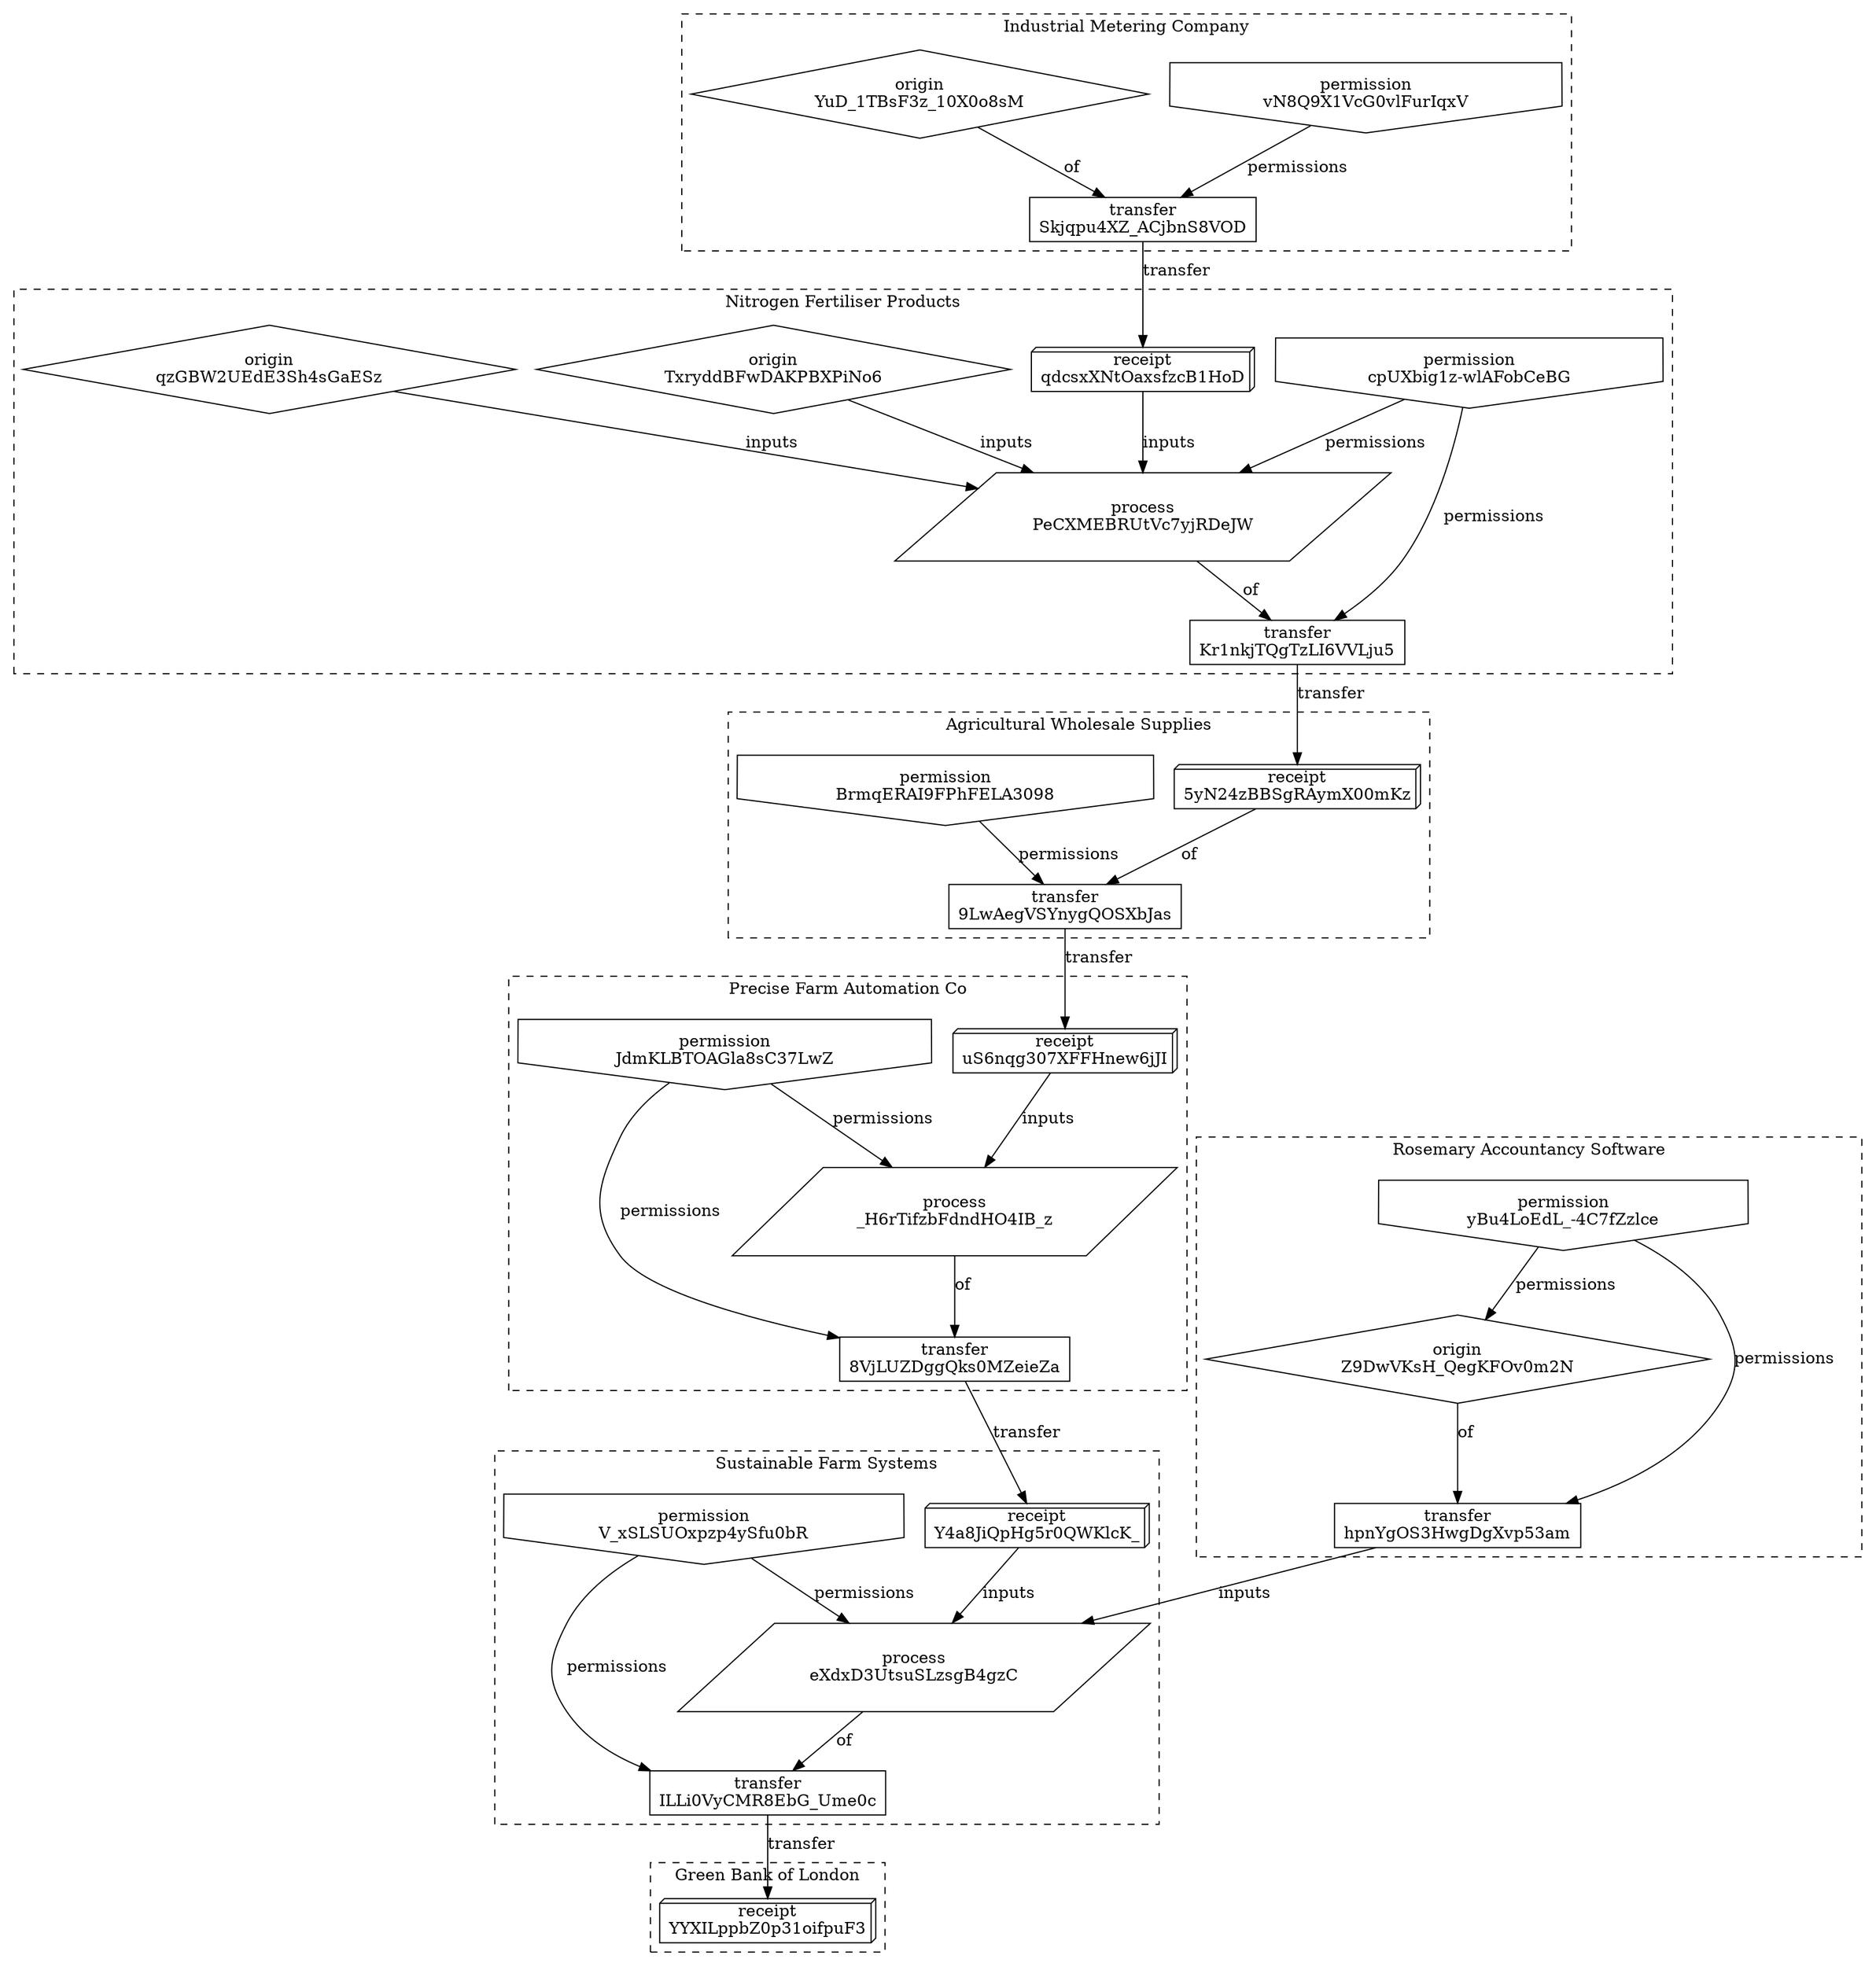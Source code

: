 digraph ProvenanceRecord {
  "vN8Q9X1VcG0vlFurIqxV" [shape=invhouse,label="permission\nvN8Q9X1VcG0vlFurIqxV"];
  "YuD_1TBsF3z_10X0o8sM" [shape=diamond,label="origin\nYuD_1TBsF3z_10X0o8sM"];
  "YuD_1TBsF3z_10X0o8sM" -> "Skjqpu4XZ_ACjbnS8VOD" [label=of];
  "vN8Q9X1VcG0vlFurIqxV" -> "Skjqpu4XZ_ACjbnS8VOD" [label=permissions];
  "Skjqpu4XZ_ACjbnS8VOD" [shape=box,label="transfer\nSkjqpu4XZ_ACjbnS8VOD"];
  "Skjqpu4XZ_ACjbnS8VOD" -> "qdcsxXNtOaxsfzcB1HoD" [label=transfer];
  "qdcsxXNtOaxsfzcB1HoD" [shape=box3d,label="receipt\nqdcsxXNtOaxsfzcB1HoD"];
  "cpUXbig1z-wlAFobCeBG" [shape=invhouse,label="permission\ncpUXbig1z-wlAFobCeBG"];
  "qzGBW2UEdE3Sh4sGaESz" [shape=diamond,label="origin\nqzGBW2UEdE3Sh4sGaESz"];
  "TxryddBFwDAKPBXPiNo6" [shape=diamond,label="origin\nTxryddBFwDAKPBXPiNo6"];
  "qdcsxXNtOaxsfzcB1HoD" -> "PeCXMEBRUtVc7yjRDeJW" [label=inputs];
  "qzGBW2UEdE3Sh4sGaESz" -> "PeCXMEBRUtVc7yjRDeJW" [label=inputs];
  "TxryddBFwDAKPBXPiNo6" -> "PeCXMEBRUtVc7yjRDeJW" [label=inputs];
  "cpUXbig1z-wlAFobCeBG" -> "PeCXMEBRUtVc7yjRDeJW" [label=permissions];
  "PeCXMEBRUtVc7yjRDeJW" [shape=parallelogram,label="process\nPeCXMEBRUtVc7yjRDeJW"];
  "PeCXMEBRUtVc7yjRDeJW" -> "Kr1nkjTQgTzLI6VVLju5" [label=of];
  "cpUXbig1z-wlAFobCeBG" -> "Kr1nkjTQgTzLI6VVLju5" [label=permissions];
  "Kr1nkjTQgTzLI6VVLju5" [shape=box,label="transfer\nKr1nkjTQgTzLI6VVLju5"];
  "Kr1nkjTQgTzLI6VVLju5" -> "5yN24zBBSgRAymX00mKz" [label=transfer];
  "5yN24zBBSgRAymX00mKz" [shape=box3d,label="receipt\n5yN24zBBSgRAymX00mKz"];
  "BrmqERAI9FPhFELA3098" [shape=invhouse,label="permission\nBrmqERAI9FPhFELA3098"];
  "5yN24zBBSgRAymX00mKz" -> "9LwAegVSYnygQOSXbJas" [label=of];
  "BrmqERAI9FPhFELA3098" -> "9LwAegVSYnygQOSXbJas" [label=permissions];
  "9LwAegVSYnygQOSXbJas" [shape=box,label="transfer\n9LwAegVSYnygQOSXbJas"];
  "9LwAegVSYnygQOSXbJas" -> "uS6nqg307XFFHnew6jJI" [label=transfer];
  "uS6nqg307XFFHnew6jJI" [shape=box3d,label="receipt\nuS6nqg307XFFHnew6jJI"];
  "JdmKLBTOAGla8sC37LwZ" [shape=invhouse,label="permission\nJdmKLBTOAGla8sC37LwZ"];
  "uS6nqg307XFFHnew6jJI" -> "_H6rTifzbFdndHO4IB_z" [label=inputs];
  "JdmKLBTOAGla8sC37LwZ" -> "_H6rTifzbFdndHO4IB_z" [label=permissions];
  "_H6rTifzbFdndHO4IB_z" [shape=parallelogram,label="process\n_H6rTifzbFdndHO4IB_z"];
  "_H6rTifzbFdndHO4IB_z" -> "8VjLUZDggQks0MZeieZa" [label=of];
  "JdmKLBTOAGla8sC37LwZ" -> "8VjLUZDggQks0MZeieZa" [label=permissions];
  "8VjLUZDggQks0MZeieZa" [shape=box,label="transfer\n8VjLUZDggQks0MZeieZa"];
  "yBu4LoEdL_-4C7fZzlce" [shape=invhouse,label="permission\nyBu4LoEdL_-4C7fZzlce"];
  "yBu4LoEdL_-4C7fZzlce" -> "Z9DwVKsH_QegKFOv0m2N" [label=permissions];
  "Z9DwVKsH_QegKFOv0m2N" [shape=diamond,label="origin\nZ9DwVKsH_QegKFOv0m2N"];
  "Z9DwVKsH_QegKFOv0m2N" -> "hpnYgOS3HwgDgXvp53am" [label=of];
  "yBu4LoEdL_-4C7fZzlce" -> "hpnYgOS3HwgDgXvp53am" [label=permissions];
  "hpnYgOS3HwgDgXvp53am" [shape=box,label="transfer\nhpnYgOS3HwgDgXvp53am"];
  "8VjLUZDggQks0MZeieZa" -> "Y4a8JiQpHg5r0QWKlcK_" [label=transfer];
  "Y4a8JiQpHg5r0QWKlcK_" [shape=box3d,label="receipt\nY4a8JiQpHg5r0QWKlcK_"];
  "V_xSLSUOxpzp4ySfu0bR" [shape=invhouse,label="permission\nV_xSLSUOxpzp4ySfu0bR"];
  "Y4a8JiQpHg5r0QWKlcK_" -> "eXdxD3UtsuSLzsgB4gzC" [label=inputs];
  "hpnYgOS3HwgDgXvp53am" -> "eXdxD3UtsuSLzsgB4gzC" [label=inputs];
  "V_xSLSUOxpzp4ySfu0bR" -> "eXdxD3UtsuSLzsgB4gzC" [label=permissions];
  "eXdxD3UtsuSLzsgB4gzC" [shape=parallelogram,label="process\neXdxD3UtsuSLzsgB4gzC"];
  "eXdxD3UtsuSLzsgB4gzC" -> "ILLi0VyCMR8EbG_Ume0c" [label=of];
  "V_xSLSUOxpzp4ySfu0bR" -> "ILLi0VyCMR8EbG_Ume0c" [label=permissions];
  "ILLi0VyCMR8EbG_Ume0c" [shape=box,label="transfer\nILLi0VyCMR8EbG_Ume0c"];
  "ILLi0VyCMR8EbG_Ume0c" -> "YYXILppbZ0p31oifpuF3" [label=transfer];
  "YYXILppbZ0p31oifpuF3" [shape=box3d,label="receipt\nYYXILppbZ0p31oifpuF3"];
  subgraph cluster_0 {
    graph[style=dashed];
    label = "Industrial Metering Company";
    "vN8Q9X1VcG0vlFurIqxV";
    "YuD_1TBsF3z_10X0o8sM";
    "Skjqpu4XZ_ACjbnS8VOD";
  }
  subgraph cluster_1 {
    graph[style=dashed];
    label = "Nitrogen Fertiliser Products";
    "qdcsxXNtOaxsfzcB1HoD";
    "cpUXbig1z-wlAFobCeBG";
    "qzGBW2UEdE3Sh4sGaESz";
    "TxryddBFwDAKPBXPiNo6";
    "PeCXMEBRUtVc7yjRDeJW";
    "Kr1nkjTQgTzLI6VVLju5";
  }
  subgraph cluster_2 {
    graph[style=dashed];
    label = "Agricultural Wholesale Supplies";
    "5yN24zBBSgRAymX00mKz";
    "BrmqERAI9FPhFELA3098";
    "9LwAegVSYnygQOSXbJas";
  }
  subgraph cluster_3 {
    graph[style=dashed];
    label = "Precise Farm Automation Co";
    "uS6nqg307XFFHnew6jJI";
    "JdmKLBTOAGla8sC37LwZ";
    "_H6rTifzbFdndHO4IB_z";
    "8VjLUZDggQks0MZeieZa";
  }
  subgraph cluster_4 {
    graph[style=dashed];
    label = "Rosemary Accountancy Software";
    "yBu4LoEdL_-4C7fZzlce";
    "Z9DwVKsH_QegKFOv0m2N";
    "hpnYgOS3HwgDgXvp53am";
  }
  subgraph cluster_5 {
    graph[style=dashed];
    label = "Sustainable Farm Systems";
    "Y4a8JiQpHg5r0QWKlcK_";
    "V_xSLSUOxpzp4ySfu0bR";
    "eXdxD3UtsuSLzsgB4gzC";
    "ILLi0VyCMR8EbG_Ume0c";
  }
  subgraph cluster_6 {
    graph[style=dashed];
    label = "Green Bank of London";
    "YYXILppbZ0p31oifpuF3";
  }
}